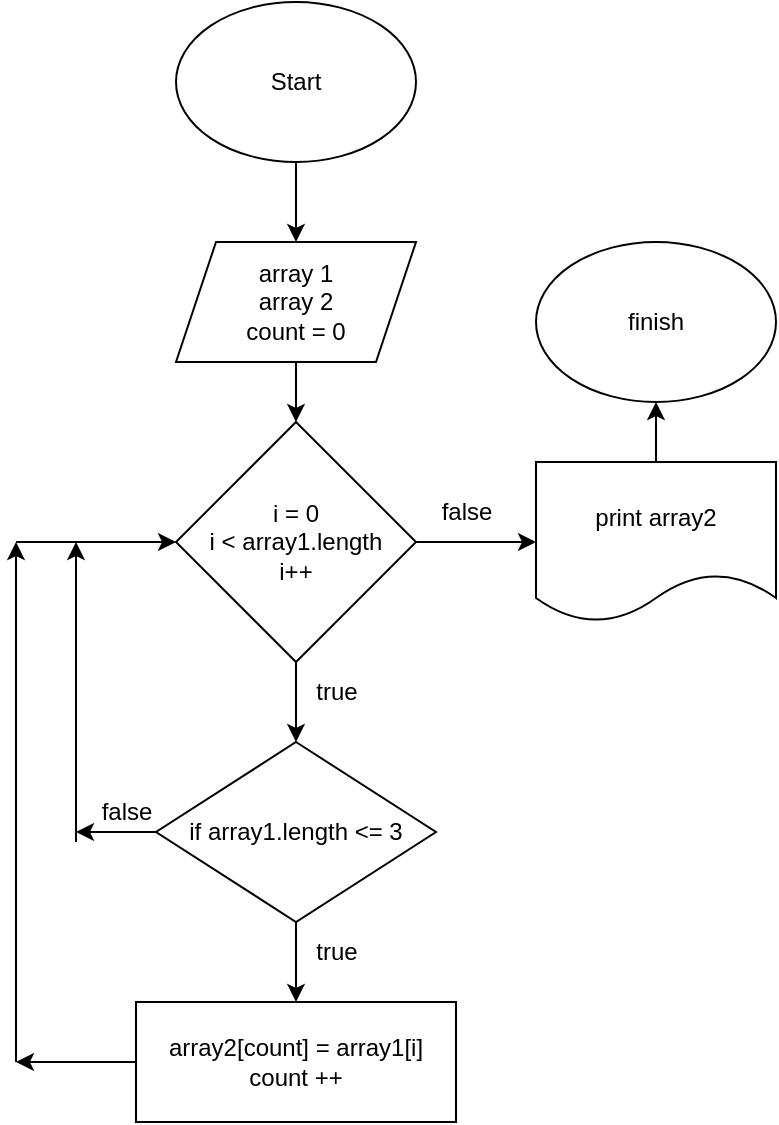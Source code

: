 <mxfile version="21.0.8" type="device"><diagram name="Страница 1" id="p1gJFViIqdnnaIkGfOB2"><mxGraphModel dx="862" dy="365" grid="1" gridSize="10" guides="1" tooltips="1" connect="1" arrows="1" fold="1" page="1" pageScale="1" pageWidth="827" pageHeight="1169" math="0" shadow="0"><root><mxCell id="0"/><mxCell id="1" parent="0"/><mxCell id="LwY8htolzsZtiiHp775F-9" value="" style="edgeStyle=orthogonalEdgeStyle;rounded=0;orthogonalLoop=1;jettySize=auto;html=1;" edge="1" parent="1" source="LwY8htolzsZtiiHp775F-2" target="LwY8htolzsZtiiHp775F-3"><mxGeometry relative="1" as="geometry"/></mxCell><mxCell id="LwY8htolzsZtiiHp775F-2" value="Start" style="ellipse;whiteSpace=wrap;html=1;" vertex="1" parent="1"><mxGeometry x="170" y="20" width="120" height="80" as="geometry"/></mxCell><mxCell id="LwY8htolzsZtiiHp775F-10" value="" style="edgeStyle=orthogonalEdgeStyle;rounded=0;orthogonalLoop=1;jettySize=auto;html=1;" edge="1" parent="1" source="LwY8htolzsZtiiHp775F-3" target="LwY8htolzsZtiiHp775F-4"><mxGeometry relative="1" as="geometry"/></mxCell><mxCell id="LwY8htolzsZtiiHp775F-3" value="array 1&lt;br&gt;array 2&lt;br&gt;count = 0" style="shape=parallelogram;perimeter=parallelogramPerimeter;whiteSpace=wrap;html=1;fixedSize=1;" vertex="1" parent="1"><mxGeometry x="170" y="140" width="120" height="60" as="geometry"/></mxCell><mxCell id="LwY8htolzsZtiiHp775F-11" value="" style="edgeStyle=orthogonalEdgeStyle;rounded=0;orthogonalLoop=1;jettySize=auto;html=1;" edge="1" parent="1" source="LwY8htolzsZtiiHp775F-4" target="LwY8htolzsZtiiHp775F-5"><mxGeometry relative="1" as="geometry"/></mxCell><mxCell id="LwY8htolzsZtiiHp775F-26" value="" style="edgeStyle=orthogonalEdgeStyle;rounded=0;orthogonalLoop=1;jettySize=auto;html=1;" edge="1" parent="1" source="LwY8htolzsZtiiHp775F-4" target="LwY8htolzsZtiiHp775F-23"><mxGeometry relative="1" as="geometry"/></mxCell><mxCell id="LwY8htolzsZtiiHp775F-4" value="i = 0&lt;br&gt;i &amp;lt; array1.length&lt;br&gt;i++" style="rhombus;whiteSpace=wrap;html=1;" vertex="1" parent="1"><mxGeometry x="170" y="230" width="120" height="120" as="geometry"/></mxCell><mxCell id="LwY8htolzsZtiiHp775F-20" value="" style="edgeStyle=orthogonalEdgeStyle;rounded=0;orthogonalLoop=1;jettySize=auto;html=1;" edge="1" parent="1" source="LwY8htolzsZtiiHp775F-5" target="LwY8htolzsZtiiHp775F-18"><mxGeometry relative="1" as="geometry"/></mxCell><mxCell id="LwY8htolzsZtiiHp775F-5" value="if array1.length &amp;lt;= 3" style="rhombus;whiteSpace=wrap;html=1;" vertex="1" parent="1"><mxGeometry x="160" y="390" width="140" height="90" as="geometry"/></mxCell><mxCell id="LwY8htolzsZtiiHp775F-12" value="false" style="text;html=1;align=center;verticalAlign=middle;resizable=0;points=[];autosize=1;strokeColor=none;fillColor=none;" vertex="1" parent="1"><mxGeometry x="120" y="410" width="50" height="30" as="geometry"/></mxCell><mxCell id="LwY8htolzsZtiiHp775F-15" value="" style="endArrow=classic;html=1;rounded=0;entryX=0;entryY=0.5;entryDx=0;entryDy=0;" edge="1" parent="1" target="LwY8htolzsZtiiHp775F-4"><mxGeometry width="50" height="50" relative="1" as="geometry"><mxPoint x="90" y="290" as="sourcePoint"/><mxPoint x="290" y="310" as="targetPoint"/></mxGeometry></mxCell><mxCell id="LwY8htolzsZtiiHp775F-16" value="" style="endArrow=classic;html=1;rounded=0;" edge="1" parent="1"><mxGeometry width="50" height="50" relative="1" as="geometry"><mxPoint x="120" y="440" as="sourcePoint"/><mxPoint x="120" y="290" as="targetPoint"/></mxGeometry></mxCell><mxCell id="LwY8htolzsZtiiHp775F-17" value="" style="endArrow=classic;html=1;rounded=0;exitX=0;exitY=0.5;exitDx=0;exitDy=0;" edge="1" parent="1" source="LwY8htolzsZtiiHp775F-5"><mxGeometry width="50" height="50" relative="1" as="geometry"><mxPoint x="240" y="410" as="sourcePoint"/><mxPoint x="120" y="435" as="targetPoint"/></mxGeometry></mxCell><mxCell id="LwY8htolzsZtiiHp775F-18" value="array2[count] = array1[i]&lt;br&gt;count ++" style="rounded=0;whiteSpace=wrap;html=1;" vertex="1" parent="1"><mxGeometry x="150" y="520" width="160" height="60" as="geometry"/></mxCell><mxCell id="LwY8htolzsZtiiHp775F-21" value="true" style="text;html=1;align=center;verticalAlign=middle;resizable=0;points=[];autosize=1;strokeColor=none;fillColor=none;" vertex="1" parent="1"><mxGeometry x="230" y="480" width="40" height="30" as="geometry"/></mxCell><mxCell id="LwY8htolzsZtiiHp775F-25" value="" style="edgeStyle=orthogonalEdgeStyle;rounded=0;orthogonalLoop=1;jettySize=auto;html=1;" edge="1" parent="1" source="LwY8htolzsZtiiHp775F-23" target="LwY8htolzsZtiiHp775F-24"><mxGeometry relative="1" as="geometry"/></mxCell><mxCell id="LwY8htolzsZtiiHp775F-23" value="print array2" style="shape=document;whiteSpace=wrap;html=1;boundedLbl=1;" vertex="1" parent="1"><mxGeometry x="350" y="250" width="120" height="80" as="geometry"/></mxCell><mxCell id="LwY8htolzsZtiiHp775F-24" value="finish" style="ellipse;whiteSpace=wrap;html=1;" vertex="1" parent="1"><mxGeometry x="350" y="140" width="120" height="80" as="geometry"/></mxCell><mxCell id="LwY8htolzsZtiiHp775F-27" value="" style="endArrow=classic;html=1;rounded=0;exitX=0;exitY=0.5;exitDx=0;exitDy=0;" edge="1" parent="1" source="LwY8htolzsZtiiHp775F-18"><mxGeometry width="50" height="50" relative="1" as="geometry"><mxPoint x="220" y="530" as="sourcePoint"/><mxPoint x="90" y="550" as="targetPoint"/></mxGeometry></mxCell><mxCell id="LwY8htolzsZtiiHp775F-28" value="" style="endArrow=classic;html=1;rounded=0;" edge="1" parent="1"><mxGeometry width="50" height="50" relative="1" as="geometry"><mxPoint x="90" y="550" as="sourcePoint"/><mxPoint x="90" y="290" as="targetPoint"/></mxGeometry></mxCell><mxCell id="LwY8htolzsZtiiHp775F-30" value="false" style="text;html=1;align=center;verticalAlign=middle;resizable=0;points=[];autosize=1;strokeColor=none;fillColor=none;" vertex="1" parent="1"><mxGeometry x="290" y="260" width="50" height="30" as="geometry"/></mxCell><mxCell id="LwY8htolzsZtiiHp775F-31" value="true" style="text;html=1;align=center;verticalAlign=middle;resizable=0;points=[];autosize=1;strokeColor=none;fillColor=none;" vertex="1" parent="1"><mxGeometry x="230" y="350" width="40" height="30" as="geometry"/></mxCell></root></mxGraphModel></diagram></mxfile>